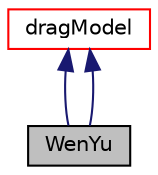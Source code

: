digraph "WenYu"
{
  bgcolor="transparent";
  edge [fontname="Helvetica",fontsize="10",labelfontname="Helvetica",labelfontsize="10"];
  node [fontname="Helvetica",fontsize="10",shape=record];
  Node3 [label="WenYu",height=0.2,width=0.4,color="black", fillcolor="grey75", style="filled", fontcolor="black"];
  Node4 -> Node3 [dir="back",color="midnightblue",fontsize="10",style="solid",fontname="Helvetica"];
  Node4 [label="dragModel",height=0.2,width=0.4,color="red",URL="$a02420.html"];
  Node4 -> Node3 [dir="back",color="midnightblue",fontsize="10",style="solid",fontname="Helvetica"];
}
